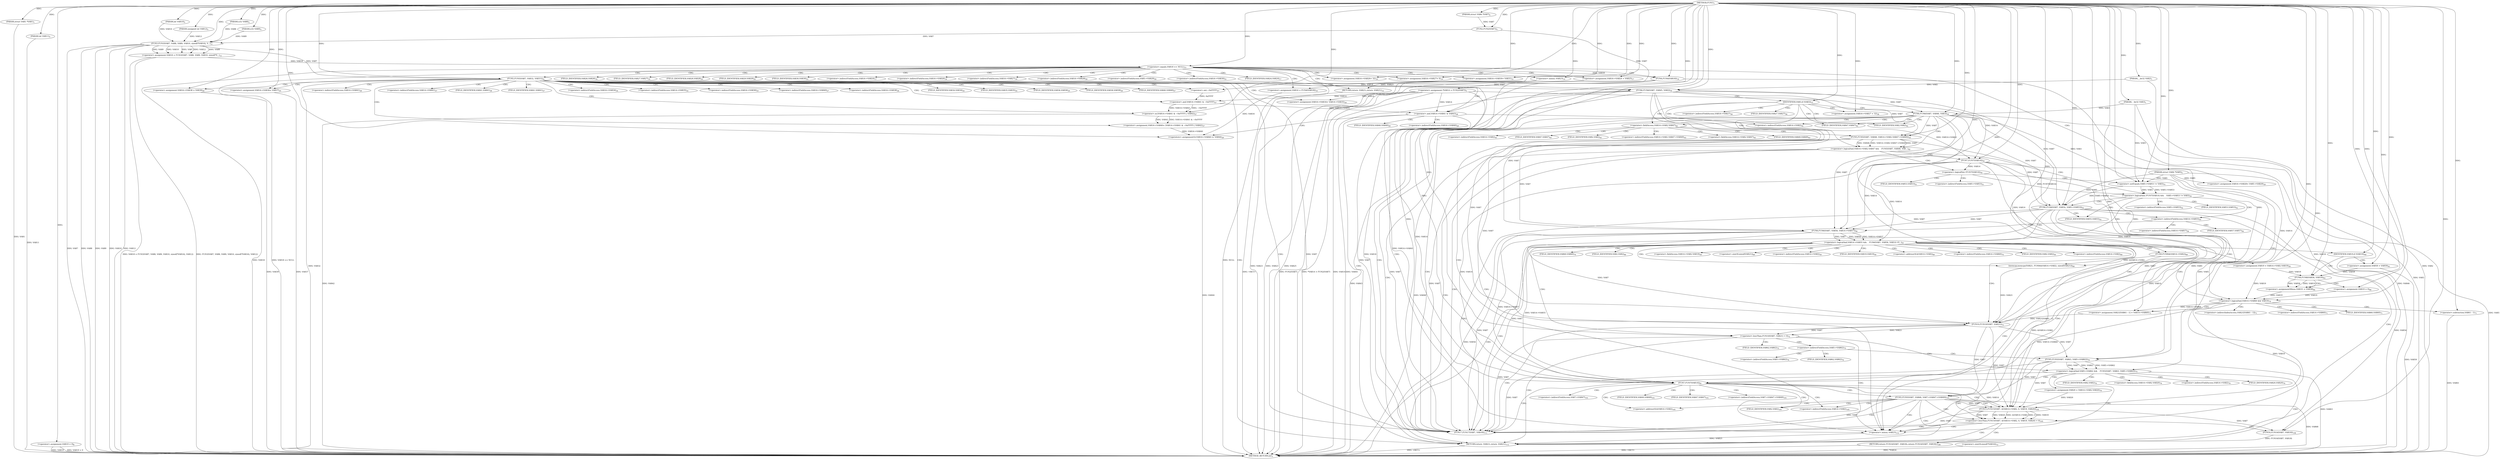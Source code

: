 digraph "FUN1" {  
"8" [label = <(METHOD,FUN1)<SUB>1</SUB>> ]
"325" [label = <(METHOD_RETURN,int)<SUB>1</SUB>> ]
"9" [label = <(PARAM,struct VAR1 *VAR1)<SUB>1</SUB>> ]
"10" [label = <(PARAM,__be32 VAR2)<SUB>1</SUB>> ]
"11" [label = <(PARAM,__be32 VAR3)<SUB>1</SUB>> ]
"12" [label = <(PARAM,struct VAR4 *VAR5)<SUB>2</SUB>> ]
"13" [label = <(PARAM,struct VAR6 *VAR7)<SUB>2</SUB>> ]
"14" [label = <(PARAM,u32 VAR8)<SUB>2</SUB>> ]
"15" [label = <(PARAM,u32 VAR9)<SUB>3</SUB>> ]
"16" [label = <(PARAM,int VAR10)<SUB>3</SUB>> ]
"17" [label = <(PARAM,int VAR11)<SUB>3</SUB>> ]
"18" [label = <(PARAM,unsigned int VAR12)<SUB>3</SUB>> ]
"21" [label = <(&lt;operator&gt;.assignment,*VAR14 = FUN2(VAR7))<SUB>5</SUB>> ]
"28" [label = <(&lt;operator&gt;.assignment,VAR19 = 0)<SUB>8</SUB>> ]
"33" [label = <(&lt;operator&gt;.assignment,VAR18 = FUN3(VAR7, VAR8, VAR9, VAR10, sizeof(*V...)<SUB>12</SUB>> ]
"52" [label = <(&lt;operator&gt;.assignment,VAR16 = FUN4(VAR18))<SUB>16</SUB>> ]
"56" [label = <(&lt;operator&gt;.assignment,VAR16-&gt;VAR24	 = VAR25)<SUB>17</SUB>> ]
"61" [label = <(&lt;operator&gt;.assignment,VAR16-&gt;VAR26	= 32)<SUB>18</SUB>> ]
"66" [label = <(&lt;operator&gt;.assignment,VAR16-&gt;VAR27	= 0)<SUB>19</SUB>> ]
"71" [label = <(&lt;operator&gt;.assignment,VAR16-&gt;VAR28	= VAR5-&gt;VAR29)<SUB>20</SUB>> ]
"78" [label = <(&lt;operator&gt;.assignment,VAR16-&gt;VAR30	= VAR31)<SUB>21</SUB>> ]
"90" [label = <(&lt;operator&gt;.assignment,VAR16-&gt;VAR34	= VAR14-&gt;VAR35)<SUB>24</SUB>> ]
"97" [label = <(&lt;operator&gt;.assignment,VAR16-&gt;VAR36	= VAR37)<SUB>25</SUB>> ]
"102" [label = <(&lt;operator&gt;.assignment,VAR16-&gt;VAR38 = VAR39)<SUB>26</SUB>> ]
"107" [label = <(&lt;operator&gt;.assignment,VAR16-&gt;VAR40	= (VAR14-&gt;VAR41 &amp; ~0xFFFF) | VAR42)<SUB>27</SUB>> ]
"205" [label = <(&lt;operator&gt;.assignment,VAR19 = VAR14-&gt;VAR2.VAR19)<SUB>59</SUB>> ]
"232" [label = <(memcpy,memcpy(VAR21, FUN9(&amp;VAR14-&gt;VAR2), sizeof(VAR21)))<SUB>69</SUB>> ]
"278" [label = <(&lt;operator&gt;.assignment,VAR20 = VAR14-&gt;VAR2.VAR20)<SUB>79</SUB>> ]
"314" [label = <(RETURN,return FUN16(VAR7, VAR18);,return FUN16(VAR7, VAR18);)<SUB>108</SUB>> ]
"319" [label = <(FUN17,FUN17(VAR7, VAR18))<SUB>111</SUB>> ]
"322" [label = <(RETURN,return -VAR23;,return -VAR23;)<SUB>112</SUB>> ]
"45" [label = <(&lt;operator&gt;.equals,VAR18 == NULL)<SUB>13</SUB>> ]
"84" [label = <(FUN5,FUN5(VAR7, VAR32, VAR31))<SUB>22</SUB>> ]
"120" [label = <(&lt;operator&gt;.and,VAR14-&gt;VAR41 &amp; VAR43)<SUB>28</SUB>> ]
"132" [label = <(FUN6,FUN6(VAR7, VAR45, VAR2))<SUB>35</SUB>> ]
"139" [label = <(IDENTIFIER,VAR3,if (VAR3))<SUB>37</SUB>> ]
"154" [label = <(&lt;operator&gt;.logicalAnd,VAR14-&gt;VAR2.VAR47 &amp;&amp;
	    FUN5(VAR7, VAR48, VAR...)<SUB>42</SUB>> ]
"173" [label = <(&lt;operator&gt;.logicalAnd,!FUN7(VAR14) &amp;&amp;
	    VAR5-&gt;VAR53 != VAR3)<SUB>50</SUB>> ]
"193" [label = <(&lt;operator&gt;.logicalAnd,VAR14-&gt;VAR55 &amp;&amp;
	    FUN6(VAR7, VAR56, VAR14-&gt;V...)<SUB>55</SUB>> ]
"213" [label = <(IDENTIFIER,VAR19,if (VAR19))<SUB>60</SUB>> ]
"242" [label = <(&lt;operator&gt;.logicalAnd,VAR14-&gt;VAR60 &amp;&amp; VAR19)<SUB>70</SUB>> ]
"258" [label = <(&lt;operator&gt;.lessThan,FUN10(VAR7, VAR21) &lt; 0)<SUB>72</SUB>> ]
"266" [label = <(&lt;operator&gt;.logicalAnd,VAR5-&gt;VAR62 &amp;&amp;
	    FUN5(VAR7, VAR63, VAR5-&gt;VAR62))<SUB>75</SUB>> ]
"286" [label = <(FUN7,FUN7(VAR14))<SUB>81</SUB>> ]
"301" [label = <(&lt;operator&gt;.lessThan,FUN15(VAR7, &amp;VAR14-&gt;VAR2, 0, VAR19, VAR20) &lt; 0)<SUB>105</SUB>> ]
"315" [label = <(FUN16,FUN16(VAR7, VAR18))<SUB>108</SUB>> ]
"323" [label = <(&lt;operator&gt;.minus,-VAR23)<SUB>112</SUB>> ]
"23" [label = <(FUN2,FUN2(VAR7))<SUB>5</SUB>> ]
"35" [label = <(FUN3,FUN3(VAR7, VAR8, VAR9, VAR10, sizeof(*VAR16), V...)<SUB>12</SUB>> ]
"49" [label = <(RETURN,return -VAR23;,return -VAR23;)<SUB>14</SUB>> ]
"54" [label = <(FUN4,FUN4(VAR18))<SUB>16</SUB>> ]
"111" [label = <(&lt;operator&gt;.or,(VAR14-&gt;VAR41 &amp; ~0xFFFF) | VAR42)<SUB>27</SUB>> ]
"126" [label = <(&lt;operators&gt;.assignmentOr,VAR16-&gt;VAR40 |= VAR44)<SUB>29</SUB>> ]
"141" [label = <(&lt;operator&gt;.assignment,VAR16-&gt;VAR27 = 32)<SUB>38</SUB>> ]
"216" [label = <(&lt;operator&gt;.assignment,VAR58 = VAR59)<SUB>61</SUB>> ]
"234" [label = <(FUN9,FUN9(&amp;VAR14-&gt;VAR2))<SUB>69</SUB>> ]
"248" [label = <(&lt;operator&gt;.assignment,VAR21[VAR61 - 1] = VAR14-&gt;VAR60)<SUB>71</SUB>> ]
"40" [label = <(&lt;operator&gt;.sizeOf,sizeof(*VAR16))<SUB>12</SUB>> ]
"50" [label = <(&lt;operator&gt;.minus,-VAR23)<SUB>14</SUB>> ]
"112" [label = <(&lt;operator&gt;.and,VAR14-&gt;VAR41 &amp; ~0xFFFF)<SUB>27</SUB>> ]
"147" [label = <(FUN6,FUN6(VAR7, VAR46, VAR3))<SUB>39</SUB>> ]
"160" [label = <(FUN5,FUN5(VAR7, VAR48, VAR14-&gt;VAR2.VAR47-&gt;VAR49))<SUB>43</SUB>> ]
"174" [label = <(&lt;operator&gt;.logicalNot,!FUN7(VAR14))<SUB>50</SUB>> ]
"177" [label = <(&lt;operator&gt;.notEquals,VAR5-&gt;VAR53 != VAR3)<SUB>51</SUB>> ]
"184" [label = <(FUN6,FUN6(VAR7, VAR54, VAR5-&gt;VAR53))<SUB>52</SUB>> ]
"197" [label = <(FUN6,FUN6(VAR7, VAR56, VAR14-&gt;VAR57))<SUB>56</SUB>> ]
"220" [label = <(FUN8,FUN8(VAR58, VAR19))<SUB>63</SUB>> ]
"259" [label = <(FUN10,FUN10(VAR7, VAR21))<SUB>72</SUB>> ]
"270" [label = <(FUN5,FUN5(VAR7, VAR63, VAR5-&gt;VAR62))<SUB>76</SUB>> ]
"290" [label = <(FUN5,FUN5(VAR7, VAR68, VAR7-&gt;VAR47-&gt;VAR49))<SUB>101</SUB>> ]
"302" [label = <(FUN15,FUN15(VAR7, &amp;VAR14-&gt;VAR2, 0, VAR19, VAR20))<SUB>105</SUB>> ]
"116" [label = <(&lt;operator&gt;.not,~0xFFFF)<SUB>27</SUB>> ]
"175" [label = <(FUN7,FUN7(VAR14))<SUB>50</SUB>> ]
"224" [label = <(&lt;operator&gt;.assignmentMinus,VAR19 -= VAR58)<SUB>64</SUB>> ]
"229" [label = <(&lt;operator&gt;.assignment,VAR19 = 0)<SUB>66</SUB>> ]
"251" [label = <(&lt;operator&gt;.subtraction,VAR61 - 1)<SUB>71</SUB>> ]
"57" [label = <(&lt;operator&gt;.indirectFieldAccess,VAR16-&gt;VAR24)<SUB>17</SUB>> ]
"62" [label = <(&lt;operator&gt;.indirectFieldAccess,VAR16-&gt;VAR26)<SUB>18</SUB>> ]
"67" [label = <(&lt;operator&gt;.indirectFieldAccess,VAR16-&gt;VAR27)<SUB>19</SUB>> ]
"72" [label = <(&lt;operator&gt;.indirectFieldAccess,VAR16-&gt;VAR28)<SUB>20</SUB>> ]
"75" [label = <(&lt;operator&gt;.indirectFieldAccess,VAR5-&gt;VAR29)<SUB>20</SUB>> ]
"79" [label = <(&lt;operator&gt;.indirectFieldAccess,VAR16-&gt;VAR30)<SUB>21</SUB>> ]
"91" [label = <(&lt;operator&gt;.indirectFieldAccess,VAR16-&gt;VAR34)<SUB>24</SUB>> ]
"94" [label = <(&lt;operator&gt;.indirectFieldAccess,VAR14-&gt;VAR35)<SUB>24</SUB>> ]
"98" [label = <(&lt;operator&gt;.indirectFieldAccess,VAR16-&gt;VAR36)<SUB>25</SUB>> ]
"103" [label = <(&lt;operator&gt;.indirectFieldAccess,VAR16-&gt;VAR38)<SUB>26</SUB>> ]
"108" [label = <(&lt;operator&gt;.indirectFieldAccess,VAR16-&gt;VAR40)<SUB>27</SUB>> ]
"207" [label = <(&lt;operator&gt;.fieldAccess,VAR14-&gt;VAR2.VAR19)<SUB>59</SUB>> ]
"239" [label = <(&lt;operator&gt;.sizeOf,sizeof(VAR21))<SUB>69</SUB>> ]
"280" [label = <(&lt;operator&gt;.fieldAccess,VAR14-&gt;VAR2.VAR20)<SUB>79</SUB>> ]
"59" [label = <(FIELD_IDENTIFIER,VAR24,VAR24)<SUB>17</SUB>> ]
"64" [label = <(FIELD_IDENTIFIER,VAR26,VAR26)<SUB>18</SUB>> ]
"69" [label = <(FIELD_IDENTIFIER,VAR27,VAR27)<SUB>19</SUB>> ]
"74" [label = <(FIELD_IDENTIFIER,VAR28,VAR28)<SUB>20</SUB>> ]
"77" [label = <(FIELD_IDENTIFIER,VAR29,VAR29)<SUB>20</SUB>> ]
"81" [label = <(FIELD_IDENTIFIER,VAR30,VAR30)<SUB>21</SUB>> ]
"93" [label = <(FIELD_IDENTIFIER,VAR34,VAR34)<SUB>24</SUB>> ]
"96" [label = <(FIELD_IDENTIFIER,VAR35,VAR35)<SUB>24</SUB>> ]
"100" [label = <(FIELD_IDENTIFIER,VAR36,VAR36)<SUB>25</SUB>> ]
"105" [label = <(FIELD_IDENTIFIER,VAR38,VAR38)<SUB>26</SUB>> ]
"110" [label = <(FIELD_IDENTIFIER,VAR40,VAR40)<SUB>27</SUB>> ]
"121" [label = <(&lt;operator&gt;.indirectFieldAccess,VAR14-&gt;VAR41)<SUB>28</SUB>> ]
"155" [label = <(&lt;operator&gt;.fieldAccess,VAR14-&gt;VAR2.VAR47)<SUB>42</SUB>> ]
"194" [label = <(&lt;operator&gt;.indirectFieldAccess,VAR14-&gt;VAR55)<SUB>55</SUB>> ]
"208" [label = <(&lt;operator&gt;.indirectFieldAccess,VAR14-&gt;VAR2)<SUB>59</SUB>> ]
"211" [label = <(FIELD_IDENTIFIER,VAR19,VAR19)<SUB>59</SUB>> ]
"235" [label = <(&lt;operator&gt;.addressOf,&amp;VAR14-&gt;VAR2)<SUB>69</SUB>> ]
"243" [label = <(&lt;operator&gt;.indirectFieldAccess,VAR14-&gt;VAR60)<SUB>70</SUB>> ]
"267" [label = <(&lt;operator&gt;.indirectFieldAccess,VAR5-&gt;VAR62)<SUB>75</SUB>> ]
"281" [label = <(&lt;operator&gt;.indirectFieldAccess,VAR14-&gt;VAR2)<SUB>79</SUB>> ]
"284" [label = <(FIELD_IDENTIFIER,VAR20,VAR20)<SUB>79</SUB>> ]
"113" [label = <(&lt;operator&gt;.indirectFieldAccess,VAR14-&gt;VAR41)<SUB>27</SUB>> ]
"123" [label = <(FIELD_IDENTIFIER,VAR41,VAR41)<SUB>28</SUB>> ]
"127" [label = <(&lt;operator&gt;.indirectFieldAccess,VAR16-&gt;VAR40)<SUB>29</SUB>> ]
"142" [label = <(&lt;operator&gt;.indirectFieldAccess,VAR16-&gt;VAR27)<SUB>38</SUB>> ]
"156" [label = <(&lt;operator&gt;.indirectFieldAccess,VAR14-&gt;VAR2)<SUB>42</SUB>> ]
"159" [label = <(FIELD_IDENTIFIER,VAR47,VAR47)<SUB>42</SUB>> ]
"163" [label = <(&lt;operator&gt;.indirectFieldAccess,VAR14-&gt;VAR2.VAR47-&gt;VAR49)<SUB>43</SUB>> ]
"178" [label = <(&lt;operator&gt;.indirectFieldAccess,VAR5-&gt;VAR53)<SUB>51</SUB>> ]
"196" [label = <(FIELD_IDENTIFIER,VAR55,VAR55)<SUB>55</SUB>> ]
"200" [label = <(&lt;operator&gt;.indirectFieldAccess,VAR14-&gt;VAR57)<SUB>56</SUB>> ]
"210" [label = <(FIELD_IDENTIFIER,VAR2,VAR2)<SUB>59</SUB>> ]
"236" [label = <(&lt;operator&gt;.indirectFieldAccess,VAR14-&gt;VAR2)<SUB>69</SUB>> ]
"245" [label = <(FIELD_IDENTIFIER,VAR60,VAR60)<SUB>70</SUB>> ]
"249" [label = <(&lt;operator&gt;.indirectIndexAccess,VAR21[VAR61 - 1])<SUB>71</SUB>> ]
"254" [label = <(&lt;operator&gt;.indirectFieldAccess,VAR14-&gt;VAR60)<SUB>71</SUB>> ]
"269" [label = <(FIELD_IDENTIFIER,VAR62,VAR62)<SUB>75</SUB>> ]
"273" [label = <(&lt;operator&gt;.indirectFieldAccess,VAR5-&gt;VAR62)<SUB>76</SUB>> ]
"283" [label = <(FIELD_IDENTIFIER,VAR2,VAR2)<SUB>79</SUB>> ]
"304" [label = <(&lt;operator&gt;.addressOf,&amp;VAR14-&gt;VAR2)<SUB>105</SUB>> ]
"115" [label = <(FIELD_IDENTIFIER,VAR41,VAR41)<SUB>27</SUB>> ]
"129" [label = <(FIELD_IDENTIFIER,VAR40,VAR40)<SUB>29</SUB>> ]
"144" [label = <(FIELD_IDENTIFIER,VAR27,VAR27)<SUB>38</SUB>> ]
"158" [label = <(FIELD_IDENTIFIER,VAR2,VAR2)<SUB>42</SUB>> ]
"164" [label = <(&lt;operator&gt;.fieldAccess,VAR14-&gt;VAR2.VAR47)<SUB>43</SUB>> ]
"169" [label = <(FIELD_IDENTIFIER,VAR49,VAR49)<SUB>43</SUB>> ]
"180" [label = <(FIELD_IDENTIFIER,VAR53,VAR53)<SUB>51</SUB>> ]
"187" [label = <(&lt;operator&gt;.indirectFieldAccess,VAR5-&gt;VAR53)<SUB>52</SUB>> ]
"202" [label = <(FIELD_IDENTIFIER,VAR57,VAR57)<SUB>56</SUB>> ]
"238" [label = <(FIELD_IDENTIFIER,VAR2,VAR2)<SUB>69</SUB>> ]
"256" [label = <(FIELD_IDENTIFIER,VAR60,VAR60)<SUB>71</SUB>> ]
"275" [label = <(FIELD_IDENTIFIER,VAR62,VAR62)<SUB>76</SUB>> ]
"293" [label = <(&lt;operator&gt;.indirectFieldAccess,VAR7-&gt;VAR47-&gt;VAR49)<SUB>101</SUB>> ]
"305" [label = <(&lt;operator&gt;.indirectFieldAccess,VAR14-&gt;VAR2)<SUB>105</SUB>> ]
"165" [label = <(&lt;operator&gt;.indirectFieldAccess,VAR14-&gt;VAR2)<SUB>43</SUB>> ]
"168" [label = <(FIELD_IDENTIFIER,VAR47,VAR47)<SUB>43</SUB>> ]
"189" [label = <(FIELD_IDENTIFIER,VAR53,VAR53)<SUB>52</SUB>> ]
"294" [label = <(&lt;operator&gt;.indirectFieldAccess,VAR7-&gt;VAR47)<SUB>101</SUB>> ]
"297" [label = <(FIELD_IDENTIFIER,VAR49,VAR49)<SUB>101</SUB>> ]
"307" [label = <(FIELD_IDENTIFIER,VAR2,VAR2)<SUB>105</SUB>> ]
"167" [label = <(FIELD_IDENTIFIER,VAR2,VAR2)<SUB>43</SUB>> ]
"296" [label = <(FIELD_IDENTIFIER,VAR47,VAR47)<SUB>101</SUB>> ]
  "49" -> "325"  [ label = "DDG: &lt;RET&gt;"] 
  "322" -> "325"  [ label = "DDG: &lt;RET&gt;"] 
  "314" -> "325"  [ label = "DDG: &lt;RET&gt;"] 
  "9" -> "325"  [ label = "DDG: VAR1"] 
  "10" -> "325"  [ label = "DDG: VAR2"] 
  "11" -> "325"  [ label = "DDG: VAR3"] 
  "12" -> "325"  [ label = "DDG: VAR5"] 
  "17" -> "325"  [ label = "DDG: VAR11"] 
  "21" -> "325"  [ label = "DDG: VAR14"] 
  "21" -> "325"  [ label = "DDG: FUN2(VAR7)"] 
  "21" -> "325"  [ label = "DDG: *VAR14 = FUN2(VAR7)"] 
  "28" -> "325"  [ label = "DDG: VAR19"] 
  "28" -> "325"  [ label = "DDG: VAR19 = 0"] 
  "35" -> "325"  [ label = "DDG: VAR7"] 
  "35" -> "325"  [ label = "DDG: VAR8"] 
  "35" -> "325"  [ label = "DDG: VAR9"] 
  "35" -> "325"  [ label = "DDG: VAR10"] 
  "40" -> "325"  [ label = "DDG: *VAR16"] 
  "35" -> "325"  [ label = "DDG: VAR12"] 
  "33" -> "325"  [ label = "DDG: FUN3(VAR7, VAR8, VAR9, VAR10, sizeof(*VAR16), VAR12)"] 
  "33" -> "325"  [ label = "DDG: VAR18 = FUN3(VAR7, VAR8, VAR9, VAR10, sizeof(*VAR16), VAR12)"] 
  "45" -> "325"  [ label = "DDG: VAR18"] 
  "45" -> "325"  [ label = "DDG: VAR18 == NULL"] 
  "50" -> "325"  [ label = "DDG: VAR23"] 
  "50" -> "325"  [ label = "DDG: -VAR23"] 
  "102" -> "325"  [ label = "DDG: VAR39"] 
  "56" -> "325"  [ label = "DDG: VAR25"] 
  "84" -> "325"  [ label = "DDG: VAR32"] 
  "251" -> "325"  [ label = "DDG: VAR61"] 
  "45" -> "325"  [ label = "DDG: NULL"] 
  "216" -> "325"  [ label = "DDG: VAR59"] 
  "111" -> "325"  [ label = "DDG: VAR42"] 
  "120" -> "325"  [ label = "DDG: VAR43"] 
  "147" -> "325"  [ label = "DDG: VAR46"] 
  "160" -> "325"  [ label = "DDG: VAR48"] 
  "270" -> "325"  [ label = "DDG: VAR63"] 
  "126" -> "325"  [ label = "DDG: VAR44"] 
  "97" -> "325"  [ label = "DDG: VAR37"] 
  "132" -> "325"  [ label = "DDG: VAR45"] 
  "184" -> "325"  [ label = "DDG: VAR54"] 
  "290" -> "325"  [ label = "DDG: VAR68"] 
  "197" -> "325"  [ label = "DDG: VAR56"] 
  "8" -> "9"  [ label = "DDG: "] 
  "8" -> "10"  [ label = "DDG: "] 
  "8" -> "11"  [ label = "DDG: "] 
  "8" -> "12"  [ label = "DDG: "] 
  "8" -> "13"  [ label = "DDG: "] 
  "8" -> "14"  [ label = "DDG: "] 
  "8" -> "15"  [ label = "DDG: "] 
  "8" -> "16"  [ label = "DDG: "] 
  "8" -> "17"  [ label = "DDG: "] 
  "8" -> "18"  [ label = "DDG: "] 
  "23" -> "21"  [ label = "DDG: VAR7"] 
  "8" -> "28"  [ label = "DDG: "] 
  "35" -> "33"  [ label = "DDG: VAR8"] 
  "35" -> "33"  [ label = "DDG: VAR9"] 
  "35" -> "33"  [ label = "DDG: VAR10"] 
  "35" -> "33"  [ label = "DDG: VAR7"] 
  "35" -> "33"  [ label = "DDG: VAR12"] 
  "54" -> "52"  [ label = "DDG: VAR18"] 
  "8" -> "56"  [ label = "DDG: "] 
  "8" -> "61"  [ label = "DDG: "] 
  "8" -> "66"  [ label = "DDG: "] 
  "12" -> "71"  [ label = "DDG: VAR5"] 
  "8" -> "78"  [ label = "DDG: "] 
  "21" -> "90"  [ label = "DDG: VAR14"] 
  "8" -> "97"  [ label = "DDG: "] 
  "8" -> "102"  [ label = "DDG: "] 
  "111" -> "107"  [ label = "DDG: VAR14-&gt;VAR41 &amp; ~0xFFFF"] 
  "111" -> "107"  [ label = "DDG: VAR42"] 
  "315" -> "314"  [ label = "DDG: FUN16(VAR7, VAR18)"] 
  "323" -> "322"  [ label = "DDG: -VAR23"] 
  "8" -> "139"  [ label = "DDG: "] 
  "8" -> "213"  [ label = "DDG: "] 
  "8" -> "232"  [ label = "DDG: "] 
  "234" -> "232"  [ label = "DDG: &amp;VAR14-&gt;VAR2"] 
  "84" -> "319"  [ label = "DDG: VAR7"] 
  "132" -> "319"  [ label = "DDG: VAR7"] 
  "147" -> "319"  [ label = "DDG: VAR7"] 
  "160" -> "319"  [ label = "DDG: VAR7"] 
  "184" -> "319"  [ label = "DDG: VAR7"] 
  "197" -> "319"  [ label = "DDG: VAR7"] 
  "259" -> "319"  [ label = "DDG: VAR7"] 
  "270" -> "319"  [ label = "DDG: VAR7"] 
  "290" -> "319"  [ label = "DDG: VAR7"] 
  "302" -> "319"  [ label = "DDG: VAR7"] 
  "8" -> "319"  [ label = "DDG: "] 
  "54" -> "319"  [ label = "DDG: VAR18"] 
  "13" -> "23"  [ label = "DDG: VAR7"] 
  "8" -> "23"  [ label = "DDG: "] 
  "23" -> "35"  [ label = "DDG: VAR7"] 
  "8" -> "35"  [ label = "DDG: "] 
  "14" -> "35"  [ label = "DDG: VAR8"] 
  "15" -> "35"  [ label = "DDG: VAR9"] 
  "16" -> "35"  [ label = "DDG: VAR10"] 
  "18" -> "35"  [ label = "DDG: VAR12"] 
  "33" -> "45"  [ label = "DDG: VAR18"] 
  "8" -> "45"  [ label = "DDG: "] 
  "50" -> "49"  [ label = "DDG: -VAR23"] 
  "45" -> "54"  [ label = "DDG: VAR18"] 
  "8" -> "54"  [ label = "DDG: "] 
  "35" -> "84"  [ label = "DDG: VAR7"] 
  "8" -> "84"  [ label = "DDG: "] 
  "112" -> "111"  [ label = "DDG: VAR14-&gt;VAR41"] 
  "112" -> "111"  [ label = "DDG: ~0xFFFF"] 
  "8" -> "111"  [ label = "DDG: "] 
  "21" -> "120"  [ label = "DDG: VAR14"] 
  "112" -> "120"  [ label = "DDG: VAR14-&gt;VAR41"] 
  "8" -> "120"  [ label = "DDG: "] 
  "8" -> "126"  [ label = "DDG: "] 
  "84" -> "132"  [ label = "DDG: VAR7"] 
  "8" -> "132"  [ label = "DDG: "] 
  "10" -> "132"  [ label = "DDG: VAR2"] 
  "8" -> "141"  [ label = "DDG: "] 
  "160" -> "154"  [ label = "DDG: VAR14-&gt;VAR2.VAR47-&gt;VAR49"] 
  "160" -> "154"  [ label = "DDG: VAR7"] 
  "160" -> "154"  [ label = "DDG: VAR48"] 
  "174" -> "173"  [ label = "DDG: FUN7(VAR14)"] 
  "177" -> "173"  [ label = "DDG: VAR5-&gt;VAR53"] 
  "177" -> "173"  [ label = "DDG: VAR3"] 
  "175" -> "193"  [ label = "DDG: VAR14"] 
  "197" -> "193"  [ label = "DDG: VAR7"] 
  "197" -> "193"  [ label = "DDG: VAR56"] 
  "197" -> "193"  [ label = "DDG: VAR14-&gt;VAR57"] 
  "8" -> "216"  [ label = "DDG: "] 
  "175" -> "234"  [ label = "DDG: VAR14"] 
  "175" -> "242"  [ label = "DDG: VAR14"] 
  "205" -> "242"  [ label = "DDG: VAR19"] 
  "229" -> "242"  [ label = "DDG: VAR19"] 
  "224" -> "242"  [ label = "DDG: VAR19"] 
  "8" -> "242"  [ label = "DDG: "] 
  "175" -> "248"  [ label = "DDG: VAR14"] 
  "242" -> "248"  [ label = "DDG: VAR14-&gt;VAR60"] 
  "259" -> "258"  [ label = "DDG: VAR7"] 
  "259" -> "258"  [ label = "DDG: VAR21"] 
  "8" -> "258"  [ label = "DDG: "] 
  "12" -> "266"  [ label = "DDG: VAR5"] 
  "270" -> "266"  [ label = "DDG: VAR5-&gt;VAR62"] 
  "270" -> "266"  [ label = "DDG: VAR7"] 
  "270" -> "266"  [ label = "DDG: VAR63"] 
  "120" -> "286"  [ label = "DDG: VAR14-&gt;VAR41"] 
  "175" -> "286"  [ label = "DDG: VAR14"] 
  "193" -> "286"  [ label = "DDG: VAR14-&gt;VAR55"] 
  "197" -> "286"  [ label = "DDG: VAR14-&gt;VAR57"] 
  "242" -> "286"  [ label = "DDG: VAR14-&gt;VAR60"] 
  "8" -> "286"  [ label = "DDG: "] 
  "21" -> "286"  [ label = "DDG: VAR14"] 
  "302" -> "301"  [ label = "DDG: &amp;VAR14-&gt;VAR2"] 
  "302" -> "301"  [ label = "DDG: 0"] 
  "302" -> "301"  [ label = "DDG: VAR19"] 
  "302" -> "301"  [ label = "DDG: VAR7"] 
  "302" -> "301"  [ label = "DDG: VAR20"] 
  "8" -> "301"  [ label = "DDG: "] 
  "302" -> "315"  [ label = "DDG: VAR7"] 
  "8" -> "315"  [ label = "DDG: "] 
  "54" -> "315"  [ label = "DDG: VAR18"] 
  "8" -> "323"  [ label = "DDG: "] 
  "21" -> "112"  [ label = "DDG: VAR14"] 
  "116" -> "112"  [ label = "DDG: 0xFFFF"] 
  "52" -> "126"  [ label = "DDG: VAR16"] 
  "107" -> "126"  [ label = "DDG: VAR16-&gt;VAR40"] 
  "132" -> "160"  [ label = "DDG: VAR7"] 
  "147" -> "160"  [ label = "DDG: VAR7"] 
  "8" -> "160"  [ label = "DDG: "] 
  "175" -> "174"  [ label = "DDG: VAR14"] 
  "12" -> "177"  [ label = "DDG: VAR5"] 
  "11" -> "177"  [ label = "DDG: VAR3"] 
  "147" -> "177"  [ label = "DDG: VAR3"] 
  "8" -> "177"  [ label = "DDG: "] 
  "132" -> "197"  [ label = "DDG: VAR7"] 
  "147" -> "197"  [ label = "DDG: VAR7"] 
  "160" -> "197"  [ label = "DDG: VAR7"] 
  "184" -> "197"  [ label = "DDG: VAR7"] 
  "8" -> "197"  [ label = "DDG: "] 
  "175" -> "197"  [ label = "DDG: VAR14"] 
  "132" -> "259"  [ label = "DDG: VAR7"] 
  "147" -> "259"  [ label = "DDG: VAR7"] 
  "160" -> "259"  [ label = "DDG: VAR7"] 
  "184" -> "259"  [ label = "DDG: VAR7"] 
  "197" -> "259"  [ label = "DDG: VAR7"] 
  "8" -> "259"  [ label = "DDG: "] 
  "232" -> "259"  [ label = "DDG: VAR21"] 
  "248" -> "259"  [ label = "DDG: VAR21[VAR61 - 1]"] 
  "259" -> "270"  [ label = "DDG: VAR7"] 
  "8" -> "270"  [ label = "DDG: "] 
  "12" -> "270"  [ label = "DDG: VAR5"] 
  "259" -> "302"  [ label = "DDG: VAR7"] 
  "270" -> "302"  [ label = "DDG: VAR7"] 
  "290" -> "302"  [ label = "DDG: VAR7"] 
  "8" -> "302"  [ label = "DDG: "] 
  "234" -> "302"  [ label = "DDG: &amp;VAR14-&gt;VAR2"] 
  "286" -> "302"  [ label = "DDG: VAR14"] 
  "175" -> "302"  [ label = "DDG: VAR14"] 
  "242" -> "302"  [ label = "DDG: VAR19"] 
  "278" -> "302"  [ label = "DDG: VAR20"] 
  "8" -> "50"  [ label = "DDG: "] 
  "8" -> "116"  [ label = "DDG: "] 
  "132" -> "147"  [ label = "DDG: VAR7"] 
  "8" -> "147"  [ label = "DDG: "] 
  "11" -> "147"  [ label = "DDG: VAR3"] 
  "21" -> "175"  [ label = "DDG: VAR14"] 
  "120" -> "175"  [ label = "DDG: VAR14-&gt;VAR41"] 
  "8" -> "175"  [ label = "DDG: "] 
  "132" -> "184"  [ label = "DDG: VAR7"] 
  "147" -> "184"  [ label = "DDG: VAR7"] 
  "160" -> "184"  [ label = "DDG: VAR7"] 
  "8" -> "184"  [ label = "DDG: "] 
  "12" -> "184"  [ label = "DDG: VAR5"] 
  "177" -> "184"  [ label = "DDG: VAR5-&gt;VAR53"] 
  "216" -> "220"  [ label = "DDG: VAR58"] 
  "8" -> "220"  [ label = "DDG: "] 
  "205" -> "220"  [ label = "DDG: VAR19"] 
  "220" -> "224"  [ label = "DDG: VAR58"] 
  "8" -> "224"  [ label = "DDG: "] 
  "259" -> "290"  [ label = "DDG: VAR7"] 
  "270" -> "290"  [ label = "DDG: VAR7"] 
  "8" -> "290"  [ label = "DDG: "] 
  "220" -> "224"  [ label = "DDG: VAR19"] 
  "8" -> "229"  [ label = "DDG: "] 
  "8" -> "251"  [ label = "DDG: "] 
  "45" -> "52"  [ label = "CDG: "] 
  "45" -> "84"  [ label = "CDG: "] 
  "45" -> "74"  [ label = "CDG: "] 
  "45" -> "50"  [ label = "CDG: "] 
  "45" -> "59"  [ label = "CDG: "] 
  "45" -> "54"  [ label = "CDG: "] 
  "45" -> "61"  [ label = "CDG: "] 
  "45" -> "49"  [ label = "CDG: "] 
  "45" -> "66"  [ label = "CDG: "] 
  "45" -> "72"  [ label = "CDG: "] 
  "45" -> "71"  [ label = "CDG: "] 
  "45" -> "77"  [ label = "CDG: "] 
  "45" -> "64"  [ label = "CDG: "] 
  "45" -> "57"  [ label = "CDG: "] 
  "45" -> "75"  [ label = "CDG: "] 
  "45" -> "81"  [ label = "CDG: "] 
  "45" -> "56"  [ label = "CDG: "] 
  "45" -> "69"  [ label = "CDG: "] 
  "45" -> "67"  [ label = "CDG: "] 
  "45" -> "79"  [ label = "CDG: "] 
  "45" -> "78"  [ label = "CDG: "] 
  "45" -> "62"  [ label = "CDG: "] 
  "84" -> "120"  [ label = "CDG: "] 
  "84" -> "102"  [ label = "CDG: "] 
  "84" -> "322"  [ label = "CDG: "] 
  "84" -> "112"  [ label = "CDG: "] 
  "84" -> "93"  [ label = "CDG: "] 
  "84" -> "100"  [ label = "CDG: "] 
  "84" -> "108"  [ label = "CDG: "] 
  "84" -> "116"  [ label = "CDG: "] 
  "84" -> "123"  [ label = "CDG: "] 
  "84" -> "323"  [ label = "CDG: "] 
  "84" -> "107"  [ label = "CDG: "] 
  "84" -> "94"  [ label = "CDG: "] 
  "84" -> "115"  [ label = "CDG: "] 
  "84" -> "319"  [ label = "CDG: "] 
  "84" -> "96"  [ label = "CDG: "] 
  "84" -> "98"  [ label = "CDG: "] 
  "84" -> "113"  [ label = "CDG: "] 
  "84" -> "103"  [ label = "CDG: "] 
  "84" -> "132"  [ label = "CDG: "] 
  "84" -> "121"  [ label = "CDG: "] 
  "84" -> "97"  [ label = "CDG: "] 
  "84" -> "91"  [ label = "CDG: "] 
  "84" -> "90"  [ label = "CDG: "] 
  "84" -> "111"  [ label = "CDG: "] 
  "84" -> "105"  [ label = "CDG: "] 
  "84" -> "110"  [ label = "CDG: "] 
  "120" -> "129"  [ label = "CDG: "] 
  "120" -> "127"  [ label = "CDG: "] 
  "120" -> "126"  [ label = "CDG: "] 
  "132" -> "322"  [ label = "CDG: "] 
  "132" -> "323"  [ label = "CDG: "] 
  "132" -> "319"  [ label = "CDG: "] 
  "132" -> "139"  [ label = "CDG: "] 
  "139" -> "154"  [ label = "CDG: "] 
  "139" -> "158"  [ label = "CDG: "] 
  "139" -> "141"  [ label = "CDG: "] 
  "139" -> "159"  [ label = "CDG: "] 
  "139" -> "147"  [ label = "CDG: "] 
  "139" -> "144"  [ label = "CDG: "] 
  "139" -> "155"  [ label = "CDG: "] 
  "139" -> "142"  [ label = "CDG: "] 
  "139" -> "156"  [ label = "CDG: "] 
  "154" -> "322"  [ label = "CDG: "] 
  "154" -> "174"  [ label = "CDG: "] 
  "154" -> "323"  [ label = "CDG: "] 
  "154" -> "319"  [ label = "CDG: "] 
  "154" -> "173"  [ label = "CDG: "] 
  "154" -> "175"  [ label = "CDG: "] 
  "173" -> "196"  [ label = "CDG: "] 
  "173" -> "184"  [ label = "CDG: "] 
  "173" -> "194"  [ label = "CDG: "] 
  "173" -> "189"  [ label = "CDG: "] 
  "173" -> "187"  [ label = "CDG: "] 
  "173" -> "193"  [ label = "CDG: "] 
  "193" -> "213"  [ label = "CDG: "] 
  "193" -> "243"  [ label = "CDG: "] 
  "193" -> "322"  [ label = "CDG: "] 
  "193" -> "208"  [ label = "CDG: "] 
  "193" -> "242"  [ label = "CDG: "] 
  "193" -> "238"  [ label = "CDG: "] 
  "193" -> "258"  [ label = "CDG: "] 
  "193" -> "236"  [ label = "CDG: "] 
  "193" -> "323"  [ label = "CDG: "] 
  "193" -> "319"  [ label = "CDG: "] 
  "193" -> "232"  [ label = "CDG: "] 
  "193" -> "245"  [ label = "CDG: "] 
  "193" -> "259"  [ label = "CDG: "] 
  "193" -> "207"  [ label = "CDG: "] 
  "193" -> "239"  [ label = "CDG: "] 
  "193" -> "205"  [ label = "CDG: "] 
  "193" -> "235"  [ label = "CDG: "] 
  "193" -> "210"  [ label = "CDG: "] 
  "193" -> "234"  [ label = "CDG: "] 
  "193" -> "211"  [ label = "CDG: "] 
  "213" -> "216"  [ label = "CDG: "] 
  "213" -> "220"  [ label = "CDG: "] 
  "242" -> "256"  [ label = "CDG: "] 
  "242" -> "249"  [ label = "CDG: "] 
  "242" -> "254"  [ label = "CDG: "] 
  "242" -> "251"  [ label = "CDG: "] 
  "242" -> "248"  [ label = "CDG: "] 
  "258" -> "322"  [ label = "CDG: "] 
  "258" -> "323"  [ label = "CDG: "] 
  "258" -> "269"  [ label = "CDG: "] 
  "258" -> "319"  [ label = "CDG: "] 
  "258" -> "267"  [ label = "CDG: "] 
  "258" -> "266"  [ label = "CDG: "] 
  "266" -> "283"  [ label = "CDG: "] 
  "266" -> "322"  [ label = "CDG: "] 
  "266" -> "281"  [ label = "CDG: "] 
  "266" -> "278"  [ label = "CDG: "] 
  "266" -> "323"  [ label = "CDG: "] 
  "266" -> "319"  [ label = "CDG: "] 
  "266" -> "284"  [ label = "CDG: "] 
  "266" -> "280"  [ label = "CDG: "] 
  "266" -> "286"  [ label = "CDG: "] 
  "286" -> "290"  [ label = "CDG: "] 
  "286" -> "302"  [ label = "CDG: "] 
  "286" -> "296"  [ label = "CDG: "] 
  "286" -> "304"  [ label = "CDG: "] 
  "286" -> "305"  [ label = "CDG: "] 
  "286" -> "297"  [ label = "CDG: "] 
  "286" -> "307"  [ label = "CDG: "] 
  "286" -> "301"  [ label = "CDG: "] 
  "286" -> "293"  [ label = "CDG: "] 
  "286" -> "294"  [ label = "CDG: "] 
  "301" -> "322"  [ label = "CDG: "] 
  "301" -> "315"  [ label = "CDG: "] 
  "301" -> "323"  [ label = "CDG: "] 
  "301" -> "319"  [ label = "CDG: "] 
  "301" -> "314"  [ label = "CDG: "] 
  "155" -> "167"  [ label = "CDG: "] 
  "155" -> "163"  [ label = "CDG: "] 
  "155" -> "168"  [ label = "CDG: "] 
  "155" -> "160"  [ label = "CDG: "] 
  "155" -> "169"  [ label = "CDG: "] 
  "155" -> "164"  [ label = "CDG: "] 
  "155" -> "165"  [ label = "CDG: "] 
  "174" -> "180"  [ label = "CDG: "] 
  "174" -> "177"  [ label = "CDG: "] 
  "174" -> "178"  [ label = "CDG: "] 
  "194" -> "202"  [ label = "CDG: "] 
  "194" -> "200"  [ label = "CDG: "] 
  "194" -> "197"  [ label = "CDG: "] 
  "267" -> "273"  [ label = "CDG: "] 
  "267" -> "275"  [ label = "CDG: "] 
  "267" -> "270"  [ label = "CDG: "] 
  "147" -> "154"  [ label = "CDG: "] 
  "147" -> "322"  [ label = "CDG: "] 
  "147" -> "158"  [ label = "CDG: "] 
  "147" -> "159"  [ label = "CDG: "] 
  "147" -> "323"  [ label = "CDG: "] 
  "147" -> "319"  [ label = "CDG: "] 
  "147" -> "155"  [ label = "CDG: "] 
  "147" -> "156"  [ label = "CDG: "] 
  "184" -> "196"  [ label = "CDG: "] 
  "184" -> "322"  [ label = "CDG: "] 
  "184" -> "194"  [ label = "CDG: "] 
  "184" -> "323"  [ label = "CDG: "] 
  "184" -> "319"  [ label = "CDG: "] 
  "184" -> "193"  [ label = "CDG: "] 
  "220" -> "224"  [ label = "CDG: "] 
  "220" -> "229"  [ label = "CDG: "] 
  "290" -> "322"  [ label = "CDG: "] 
  "290" -> "302"  [ label = "CDG: "] 
  "290" -> "304"  [ label = "CDG: "] 
  "290" -> "323"  [ label = "CDG: "] 
  "290" -> "305"  [ label = "CDG: "] 
  "290" -> "319"  [ label = "CDG: "] 
  "290" -> "307"  [ label = "CDG: "] 
  "290" -> "301"  [ label = "CDG: "] 
}
